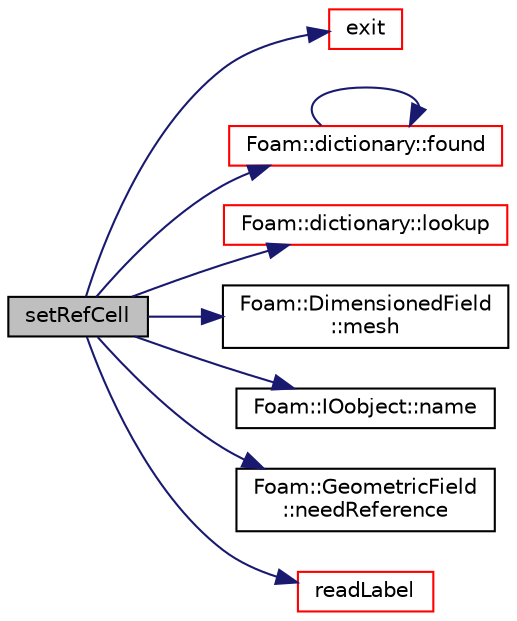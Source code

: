 digraph "setRefCell"
{
  bgcolor="transparent";
  edge [fontname="Helvetica",fontsize="10",labelfontname="Helvetica",labelfontsize="10"];
  node [fontname="Helvetica",fontsize="10",shape=record];
  rankdir="LR";
  Node3572 [label="setRefCell",height=0.2,width=0.4,color="black", fillcolor="grey75", style="filled", fontcolor="black"];
  Node3572 -> Node3573 [color="midnightblue",fontsize="10",style="solid",fontname="Helvetica"];
  Node3573 [label="exit",height=0.2,width=0.4,color="red",URL="$a21851.html#a06ca7250d8e89caf05243ec094843642"];
  Node3572 -> Node3622 [color="midnightblue",fontsize="10",style="solid",fontname="Helvetica"];
  Node3622 [label="Foam::dictionary::found",height=0.2,width=0.4,color="red",URL="$a27129.html#adcd3d5d43253006ef145e56b43025d28",tooltip="Search dictionary for given keyword. "];
  Node3622 -> Node3622 [color="midnightblue",fontsize="10",style="solid",fontname="Helvetica"];
  Node3572 -> Node3624 [color="midnightblue",fontsize="10",style="solid",fontname="Helvetica"];
  Node3624 [label="Foam::dictionary::lookup",height=0.2,width=0.4,color="red",URL="$a27129.html#a6a0727fa523e48977e27348663def509",tooltip="Find and return an entry data stream. "];
  Node3572 -> Node3638 [color="midnightblue",fontsize="10",style="solid",fontname="Helvetica"];
  Node3638 [label="Foam::DimensionedField\l::mesh",height=0.2,width=0.4,color="black",URL="$a27497.html#a8f1110830348a1448a14ab5e3cf47e3b",tooltip="Return mesh. "];
  Node3572 -> Node3636 [color="midnightblue",fontsize="10",style="solid",fontname="Helvetica"];
  Node3636 [label="Foam::IOobject::name",height=0.2,width=0.4,color="black",URL="$a27249.html#acc80e00a8ac919288fb55bd14cc88bf6",tooltip="Return name. "];
  Node3572 -> Node3870 [color="midnightblue",fontsize="10",style="solid",fontname="Helvetica"];
  Node3870 [label="Foam::GeometricField\l::needReference",height=0.2,width=0.4,color="black",URL="$a23249.html#aa8ac5fb68ac9e9314981ffff9f7245b2",tooltip="Does the field need a reference level for solution. "];
  Node3572 -> Node3871 [color="midnightblue",fontsize="10",style="solid",fontname="Helvetica"];
  Node3871 [label="readLabel",height=0.2,width=0.4,color="red",URL="$a21851.html#abb09fbcf651d29208982dd7a601b606f"];
}
